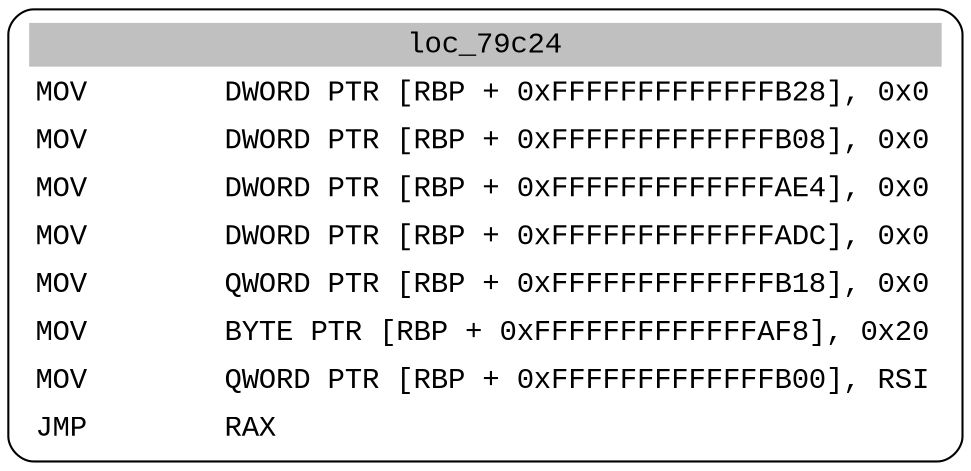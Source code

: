 digraph asm_graph {
1941 [
shape="Mrecord" fontname="Courier New"label =<<table border="0" cellborder="0" cellpadding="3"><tr><td align="center" colspan="2" bgcolor="grey">loc_79c24</td></tr><tr><td align="left">MOV        DWORD PTR [RBP + 0xFFFFFFFFFFFFFB28], 0x0</td></tr><tr><td align="left">MOV        DWORD PTR [RBP + 0xFFFFFFFFFFFFFB08], 0x0</td></tr><tr><td align="left">MOV        DWORD PTR [RBP + 0xFFFFFFFFFFFFFAE4], 0x0</td></tr><tr><td align="left">MOV        DWORD PTR [RBP + 0xFFFFFFFFFFFFFADC], 0x0</td></tr><tr><td align="left">MOV        QWORD PTR [RBP + 0xFFFFFFFFFFFFFB18], 0x0</td></tr><tr><td align="left">MOV        BYTE PTR [RBP + 0xFFFFFFFFFFFFFAF8], 0x20</td></tr><tr><td align="left">MOV        QWORD PTR [RBP + 0xFFFFFFFFFFFFFB00], RSI</td></tr><tr><td align="left">JMP        RAX</td></tr></table>> ];
}